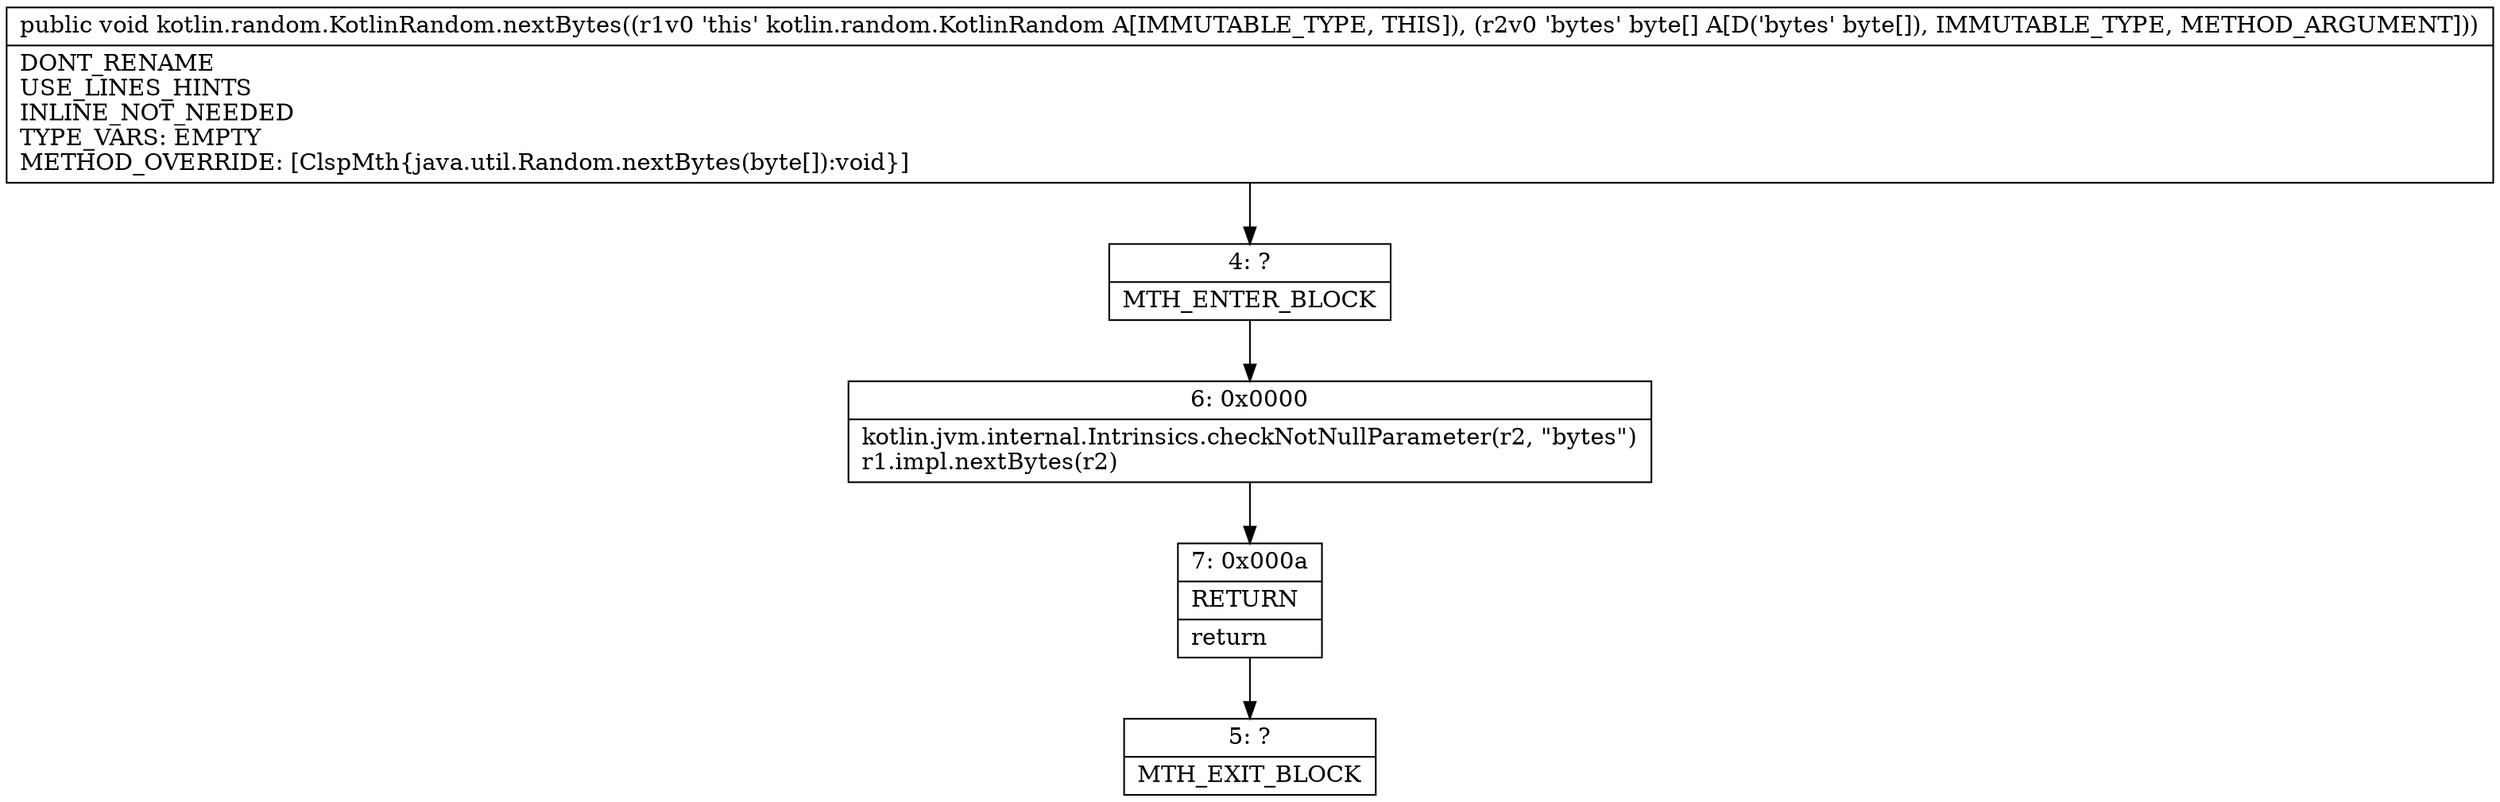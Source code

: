 digraph "CFG forkotlin.random.KotlinRandom.nextBytes([B)V" {
Node_4 [shape=record,label="{4\:\ ?|MTH_ENTER_BLOCK\l}"];
Node_6 [shape=record,label="{6\:\ 0x0000|kotlin.jvm.internal.Intrinsics.checkNotNullParameter(r2, \"bytes\")\lr1.impl.nextBytes(r2)\l}"];
Node_7 [shape=record,label="{7\:\ 0x000a|RETURN\l|return\l}"];
Node_5 [shape=record,label="{5\:\ ?|MTH_EXIT_BLOCK\l}"];
MethodNode[shape=record,label="{public void kotlin.random.KotlinRandom.nextBytes((r1v0 'this' kotlin.random.KotlinRandom A[IMMUTABLE_TYPE, THIS]), (r2v0 'bytes' byte[] A[D('bytes' byte[]), IMMUTABLE_TYPE, METHOD_ARGUMENT]))  | DONT_RENAME\lUSE_LINES_HINTS\lINLINE_NOT_NEEDED\lTYPE_VARS: EMPTY\lMETHOD_OVERRIDE: [ClspMth\{java.util.Random.nextBytes(byte[]):void\}]\l}"];
MethodNode -> Node_4;Node_4 -> Node_6;
Node_6 -> Node_7;
Node_7 -> Node_5;
}

